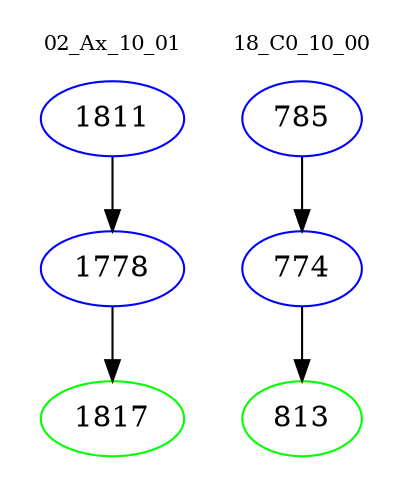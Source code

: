 digraph{
subgraph cluster_0 {
color = white
label = "02_Ax_10_01";
fontsize=10;
T0_1811 [label="1811", color="blue"]
T0_1811 -> T0_1778 [color="black"]
T0_1778 [label="1778", color="blue"]
T0_1778 -> T0_1817 [color="black"]
T0_1817 [label="1817", color="green"]
}
subgraph cluster_1 {
color = white
label = "18_C0_10_00";
fontsize=10;
T1_785 [label="785", color="blue"]
T1_785 -> T1_774 [color="black"]
T1_774 [label="774", color="blue"]
T1_774 -> T1_813 [color="black"]
T1_813 [label="813", color="green"]
}
}
